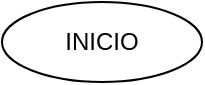 <mxfile>
    <diagram id="n25QD9DICnrPlaujdvsi" name="Page-1">
        <mxGraphModel dx="921" dy="511" grid="1" gridSize="10" guides="1" tooltips="1" connect="1" arrows="1" fold="1" page="1" pageScale="1" pageWidth="850" pageHeight="1100" math="0" shadow="0">
            <root>
                <mxCell id="0"/>
                <mxCell id="1" parent="0"/>
                <mxCell id="2" value="INICIO" style="ellipse;whiteSpace=wrap;html=1;" vertex="1" parent="1">
                    <mxGeometry x="375" y="50" width="100" height="40" as="geometry"/>
                </mxCell>
            </root>
        </mxGraphModel>
    </diagram>
</mxfile>